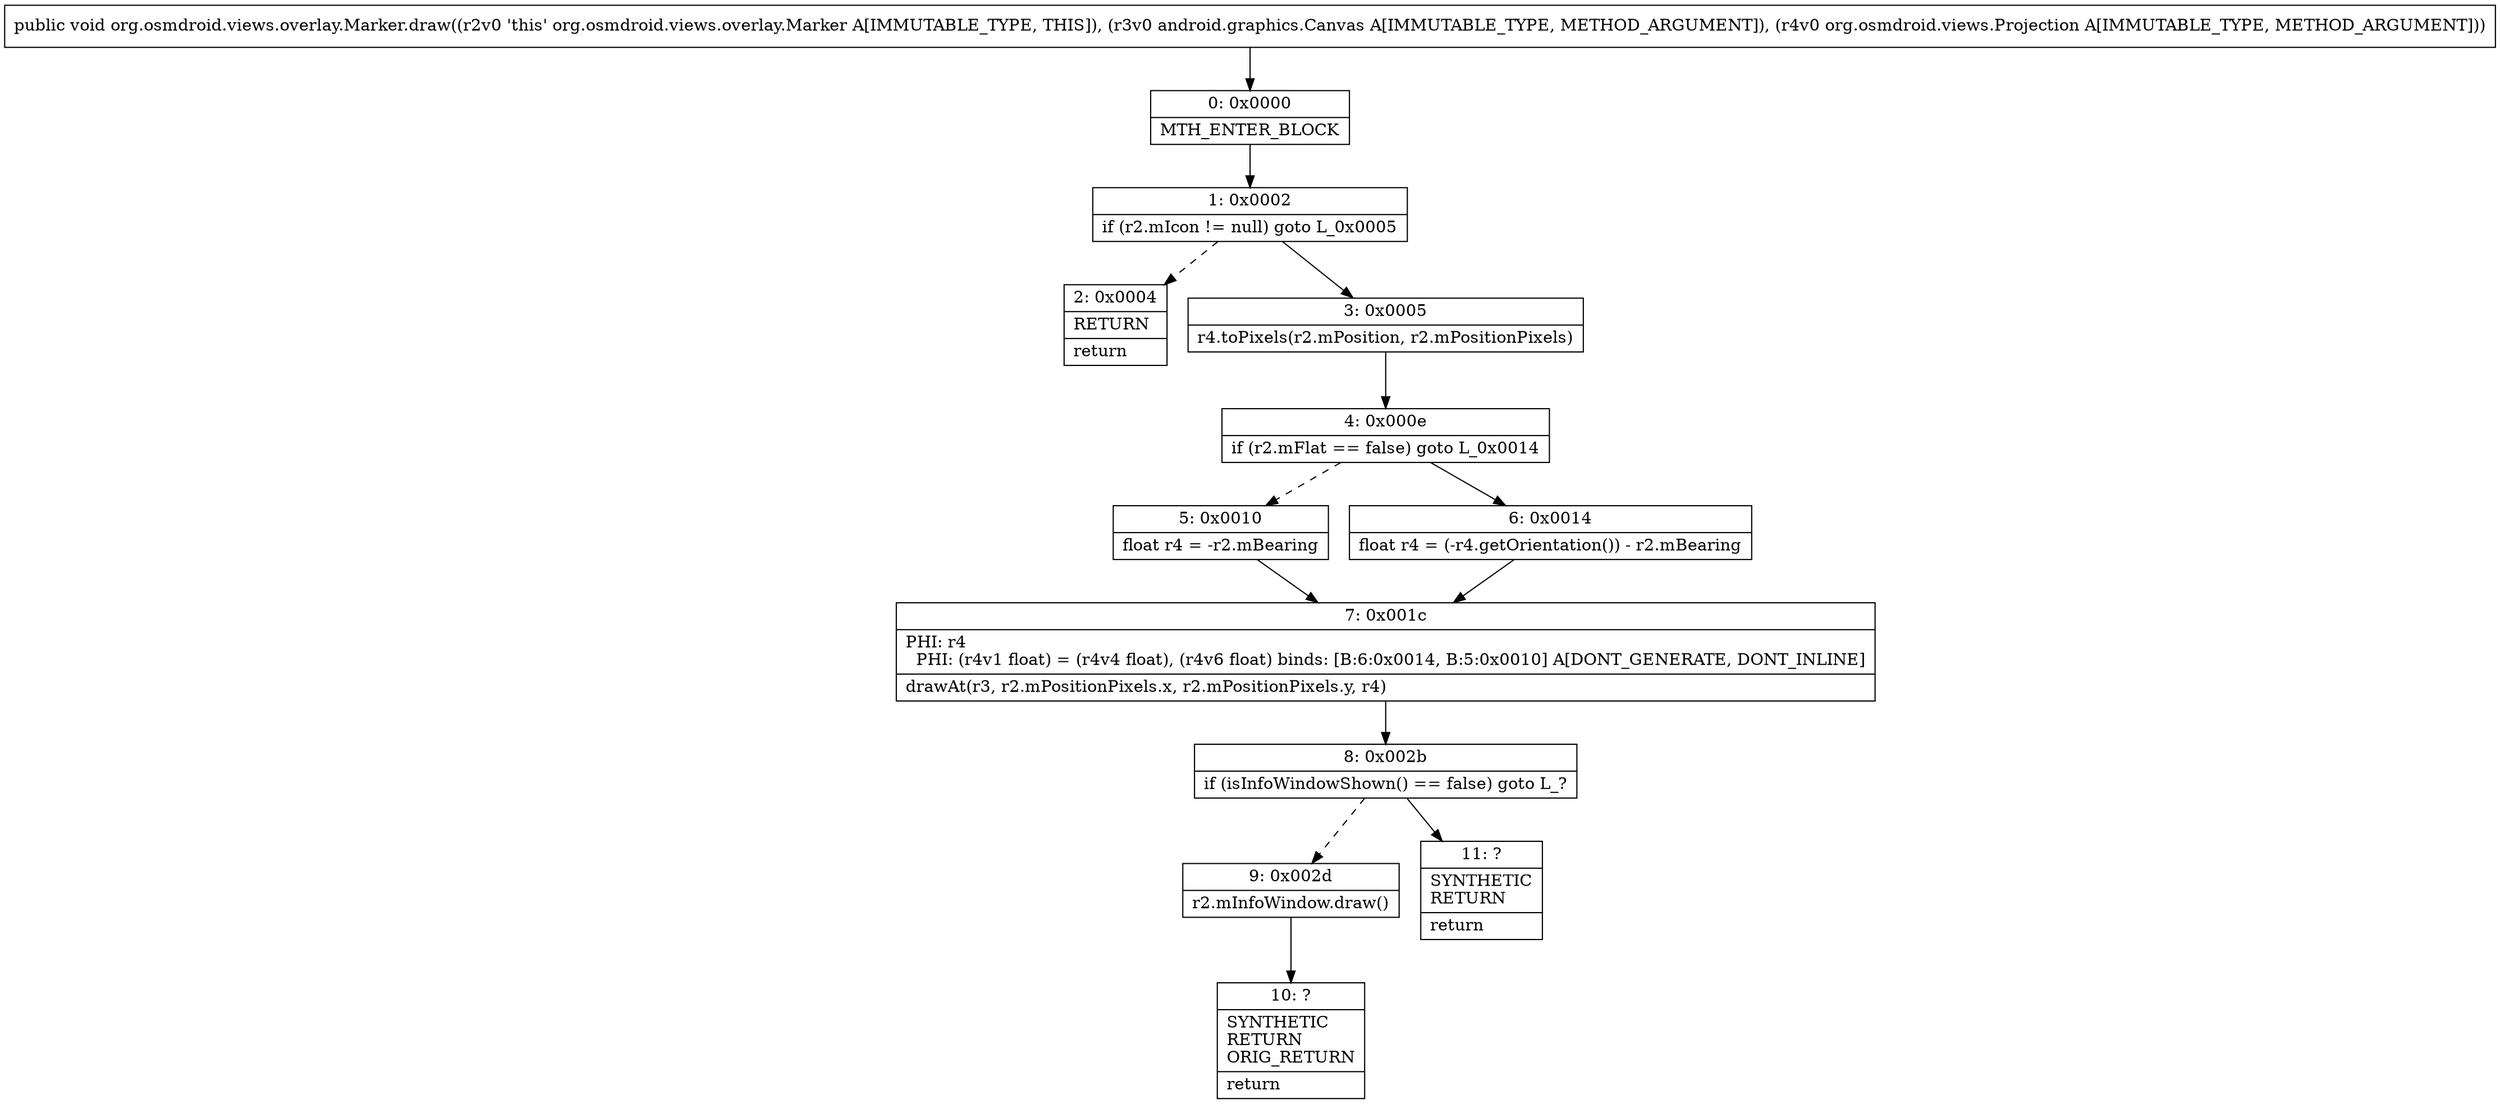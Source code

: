 digraph "CFG fororg.osmdroid.views.overlay.Marker.draw(Landroid\/graphics\/Canvas;Lorg\/osmdroid\/views\/Projection;)V" {
Node_0 [shape=record,label="{0\:\ 0x0000|MTH_ENTER_BLOCK\l}"];
Node_1 [shape=record,label="{1\:\ 0x0002|if (r2.mIcon != null) goto L_0x0005\l}"];
Node_2 [shape=record,label="{2\:\ 0x0004|RETURN\l|return\l}"];
Node_3 [shape=record,label="{3\:\ 0x0005|r4.toPixels(r2.mPosition, r2.mPositionPixels)\l}"];
Node_4 [shape=record,label="{4\:\ 0x000e|if (r2.mFlat == false) goto L_0x0014\l}"];
Node_5 [shape=record,label="{5\:\ 0x0010|float r4 = \-r2.mBearing\l}"];
Node_6 [shape=record,label="{6\:\ 0x0014|float r4 = (\-r4.getOrientation()) \- r2.mBearing\l}"];
Node_7 [shape=record,label="{7\:\ 0x001c|PHI: r4 \l  PHI: (r4v1 float) = (r4v4 float), (r4v6 float) binds: [B:6:0x0014, B:5:0x0010] A[DONT_GENERATE, DONT_INLINE]\l|drawAt(r3, r2.mPositionPixels.x, r2.mPositionPixels.y, r4)\l}"];
Node_8 [shape=record,label="{8\:\ 0x002b|if (isInfoWindowShown() == false) goto L_?\l}"];
Node_9 [shape=record,label="{9\:\ 0x002d|r2.mInfoWindow.draw()\l}"];
Node_10 [shape=record,label="{10\:\ ?|SYNTHETIC\lRETURN\lORIG_RETURN\l|return\l}"];
Node_11 [shape=record,label="{11\:\ ?|SYNTHETIC\lRETURN\l|return\l}"];
MethodNode[shape=record,label="{public void org.osmdroid.views.overlay.Marker.draw((r2v0 'this' org.osmdroid.views.overlay.Marker A[IMMUTABLE_TYPE, THIS]), (r3v0 android.graphics.Canvas A[IMMUTABLE_TYPE, METHOD_ARGUMENT]), (r4v0 org.osmdroid.views.Projection A[IMMUTABLE_TYPE, METHOD_ARGUMENT])) }"];
MethodNode -> Node_0;
Node_0 -> Node_1;
Node_1 -> Node_2[style=dashed];
Node_1 -> Node_3;
Node_3 -> Node_4;
Node_4 -> Node_5[style=dashed];
Node_4 -> Node_6;
Node_5 -> Node_7;
Node_6 -> Node_7;
Node_7 -> Node_8;
Node_8 -> Node_9[style=dashed];
Node_8 -> Node_11;
Node_9 -> Node_10;
}

